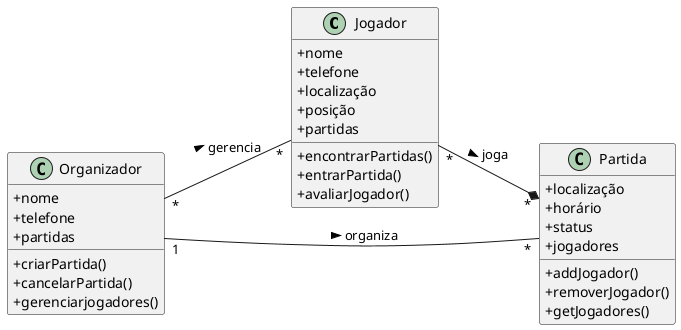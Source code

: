 @startuml domainmodel
    left to right direction
    skinparam classAttributeIconSize 0

    class Jogador {
        +nome
        +telefone
        +localização
        +posição
        +partidas
        +encontrarPartidas()
        +entrarPartida()
        +avaliarJogador()
    }

    class Organizador {
        +nome
        +telefone
        +partidas
        +criarPartida()
        +cancelarPartida()
        +gerenciarjogadores()
    }

    class Partida {
        +localização
        +horário
        +status
        +jogadores
        +addJogador()
        +removerJogador()
        +getJogadores()
    }

    Jogador "*" --* "*" Partida : joga >
    Organizador "1" -- "*" Partida : organiza >
    Organizador "*" -- "*" Jogador : gerencia >
@enduml

